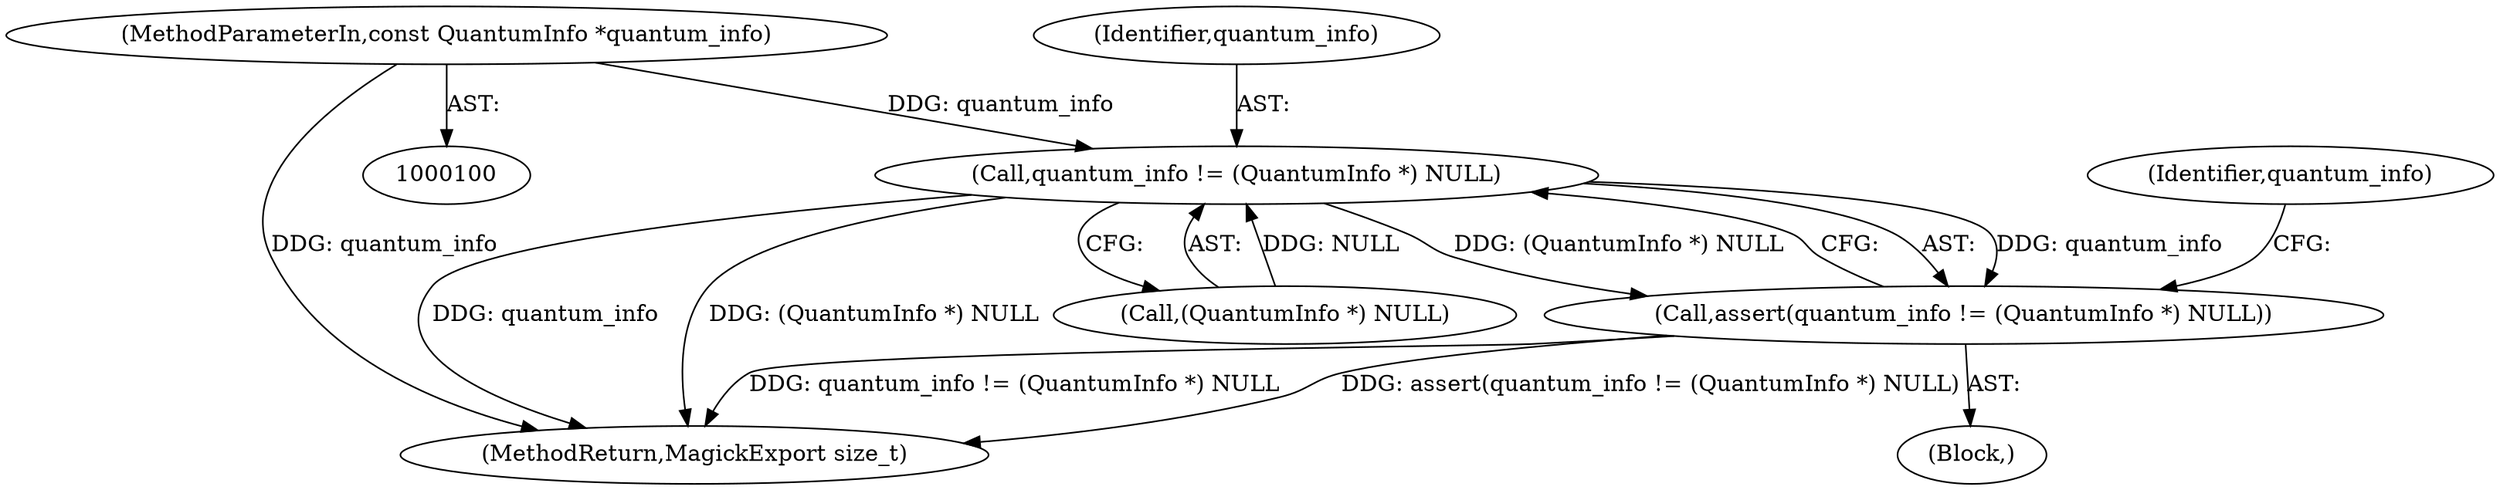digraph "0_ImageMagick_430403b0029b37decf216d57f810899cab2317dd_0@pointer" {
"1000102" [label="(MethodParameterIn,const QuantumInfo *quantum_info)"];
"1000108" [label="(Call,quantum_info != (QuantumInfo *) NULL)"];
"1000107" [label="(Call,assert(quantum_info != (QuantumInfo *) NULL))"];
"1000102" [label="(MethodParameterIn,const QuantumInfo *quantum_info)"];
"1000116" [label="(Identifier,quantum_info)"];
"1000109" [label="(Identifier,quantum_info)"];
"1000107" [label="(Call,assert(quantum_info != (QuantumInfo *) NULL))"];
"1000230" [label="(MethodReturn,MagickExport size_t)"];
"1000110" [label="(Call,(QuantumInfo *) NULL)"];
"1000104" [label="(Block,)"];
"1000108" [label="(Call,quantum_info != (QuantumInfo *) NULL)"];
"1000102" -> "1000100"  [label="AST: "];
"1000102" -> "1000230"  [label="DDG: quantum_info"];
"1000102" -> "1000108"  [label="DDG: quantum_info"];
"1000108" -> "1000107"  [label="AST: "];
"1000108" -> "1000110"  [label="CFG: "];
"1000109" -> "1000108"  [label="AST: "];
"1000110" -> "1000108"  [label="AST: "];
"1000107" -> "1000108"  [label="CFG: "];
"1000108" -> "1000230"  [label="DDG: quantum_info"];
"1000108" -> "1000230"  [label="DDG: (QuantumInfo *) NULL"];
"1000108" -> "1000107"  [label="DDG: quantum_info"];
"1000108" -> "1000107"  [label="DDG: (QuantumInfo *) NULL"];
"1000110" -> "1000108"  [label="DDG: NULL"];
"1000107" -> "1000104"  [label="AST: "];
"1000116" -> "1000107"  [label="CFG: "];
"1000107" -> "1000230"  [label="DDG: quantum_info != (QuantumInfo *) NULL"];
"1000107" -> "1000230"  [label="DDG: assert(quantum_info != (QuantumInfo *) NULL)"];
}
